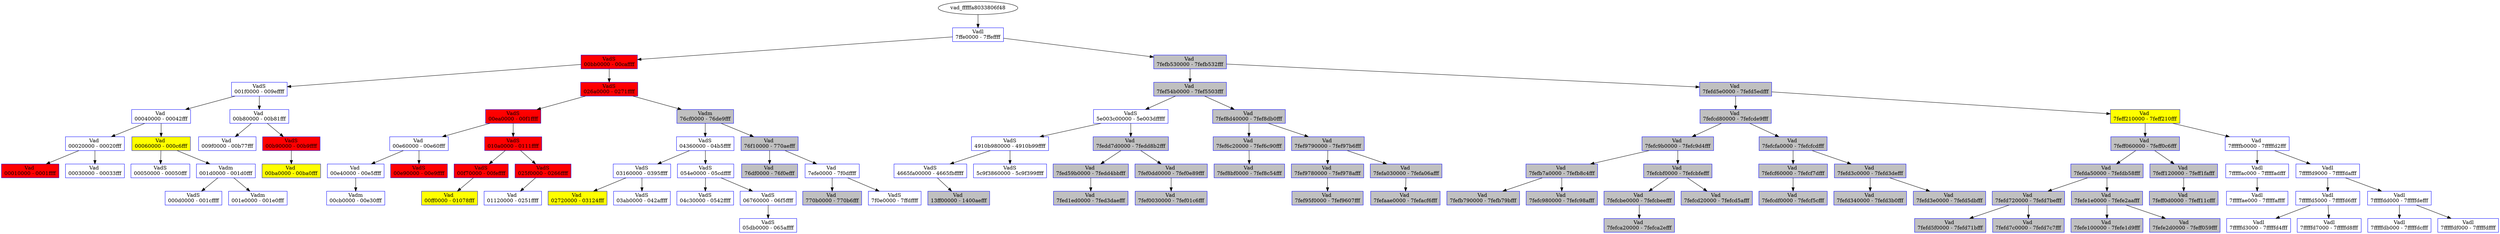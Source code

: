 /* Pid:   4196 */
digraph processtree {
graph [rankdir = "TB"];
vad_fffffa8033806f48 -> vad_fffffa803274c270
vad_fffffa803274c270 [label = "{ Vadl\n7ffe0000 - 7ffeffff }"shape = "record" color = "blue" style = "filled" fillcolor = "white"];
vad_fffffa803274c270 -> vad_fffffa80334b5ab0
vad_fffffa80334b5ab0 [label = "{ VadS\n00bb0000 - 00caffff }"shape = "record" color = "blue" style = "filled" fillcolor = "red"];
vad_fffffa80334b5ab0 -> vad_fffffa80334b5530
vad_fffffa80334b5530 [label = "{ VadS\n001f0000 - 009effff }"shape = "record" color = "blue" style = "filled" fillcolor = "white"];
vad_fffffa80334b5530 -> vad_fffffa803375a7d0
vad_fffffa803375a7d0 [label = "{ Vad \n00040000 - 00042fff }"shape = "record" color = "blue" style = "filled" fillcolor = "white"];
vad_fffffa803375a7d0 -> vad_fffffa80337af740
vad_fffffa80337af740 [label = "{ Vad \n00020000 - 00020fff }"shape = "record" color = "blue" style = "filled" fillcolor = "white"];
vad_fffffa80337af740 -> vad_fffffa8032721550
vad_fffffa8032721550 [label = "{ Vad \n00010000 - 0001ffff }"shape = "record" color = "blue" style = "filled" fillcolor = "red"];
vad_fffffa80337af740 -> vad_fffffa803378d5a0
vad_fffffa803378d5a0 [label = "{ Vad \n00030000 - 00033fff }"shape = "record" color = "blue" style = "filled" fillcolor = "white"];
vad_fffffa803375a7d0 -> vad_fffffa80333c5c60
vad_fffffa80333c5c60 [label = "{ Vad \n00060000 - 000c6fff }"shape = "record" color = "blue" style = "filled" fillcolor = "yellow"];
vad_fffffa80333c5c60 -> vad_fffffa803375f100
vad_fffffa803375f100 [label = "{ VadS\n00050000 - 00050fff }"shape = "record" color = "blue" style = "filled" fillcolor = "white"];
vad_fffffa80333c5c60 -> vad_fffffa803375f850
vad_fffffa803375f850 [label = "{ Vadm\n001d0000 - 001d0fff }"shape = "record" color = "blue" style = "filled" fillcolor = "white"];
vad_fffffa803375f850 -> vad_fffffa80337d3b80
vad_fffffa80337d3b80 [label = "{ VadS\n000d0000 - 001cffff }"shape = "record" color = "blue" style = "filled" fillcolor = "white"];
vad_fffffa803375f850 -> vad_fffffa8032a5da30
vad_fffffa8032a5da30 [label = "{ Vadm\n001e0000 - 001e0fff }"shape = "record" color = "blue" style = "filled" fillcolor = "white"];
vad_fffffa80334b5530 -> vad_fffffa80338080d0
vad_fffffa80338080d0 [label = "{ Vad \n00b80000 - 00b81fff }"shape = "record" color = "blue" style = "filled" fillcolor = "white"];
vad_fffffa80338080d0 -> vad_fffffa80326a16e0
vad_fffffa80326a16e0 [label = "{ Vad \n009f0000 - 00b77fff }"shape = "record" color = "blue" style = "filled" fillcolor = "white"];
vad_fffffa80338080d0 -> vad_fffffa803378d790
vad_fffffa803378d790 [label = "{ VadS\n00b90000 - 00b9ffff }"shape = "record" color = "blue" style = "filled" fillcolor = "red"];
vad_fffffa803378d790 -> vad_fffffa803382eb00
vad_fffffa803382eb00 [label = "{ Vad \n00ba0000 - 00ba0fff }"shape = "record" color = "blue" style = "filled" fillcolor = "yellow"];
vad_fffffa80334b5ab0 -> vad_fffffa8032d61aa0
vad_fffffa8032d61aa0 [label = "{ VadS\n026a0000 - 0271ffff }"shape = "record" color = "blue" style = "filled" fillcolor = "red"];
vad_fffffa8032d61aa0 -> vad_fffffa80334b40a0
vad_fffffa80334b40a0 [label = "{ VadS\n00ea0000 - 00f1ffff }"shape = "record" color = "blue" style = "filled" fillcolor = "red"];
vad_fffffa80334b40a0 -> vad_fffffa80337af0b0
vad_fffffa80337af0b0 [label = "{ Vad \n00e60000 - 00e60fff }"shape = "record" color = "blue" style = "filled" fillcolor = "white"];
vad_fffffa80337af0b0 -> vad_fffffa803382e530
vad_fffffa803382e530 [label = "{ Vad \n00e40000 - 00e5ffff }"shape = "record" color = "blue" style = "filled" fillcolor = "white"];
vad_fffffa803382e530 -> vad_fffffa80337b1cf0
vad_fffffa80337b1cf0 [label = "{ Vadm\n00cb0000 - 00e30fff }"shape = "record" color = "blue" style = "filled" fillcolor = "white"];
vad_fffffa80337af0b0 -> vad_fffffa8032776f30
vad_fffffa8032776f30 [label = "{ VadS\n00e90000 - 00e9ffff }"shape = "record" color = "blue" style = "filled" fillcolor = "red"];
vad_fffffa80334b40a0 -> vad_fffffa80337bcda0
vad_fffffa80337bcda0 [label = "{ VadS\n010a0000 - 0111ffff }"shape = "record" color = "blue" style = "filled" fillcolor = "red"];
vad_fffffa80337bcda0 -> vad_fffffa80327757f0
vad_fffffa80327757f0 [label = "{ VadS\n00f70000 - 00feffff }"shape = "record" color = "blue" style = "filled" fillcolor = "red"];
vad_fffffa80327757f0 -> vad_fffffa803382e4a0
vad_fffffa803382e4a0 [label = "{ Vad \n00ff0000 - 01078fff }"shape = "record" color = "blue" style = "filled" fillcolor = "yellow"];
vad_fffffa80337bcda0 -> vad_fffffa803275d0d0
vad_fffffa803275d0d0 [label = "{ VadS\n025f0000 - 0266ffff }"shape = "record" color = "blue" style = "filled" fillcolor = "red"];
vad_fffffa803275d0d0 -> vad_fffffa80337903f0
vad_fffffa80337903f0 [label = "{ Vad \n01120000 - 0251ffff }"shape = "record" color = "blue" style = "filled" fillcolor = "white"];
vad_fffffa8032d61aa0 -> vad_fffffa8032a5dad0
vad_fffffa8032a5dad0 [label = "{ Vadm\n76cf0000 - 76de9fff }"shape = "record" color = "blue" style = "filled" fillcolor = "gray"];
vad_fffffa8032a5dad0 -> vad_fffffa8033359710
vad_fffffa8033359710 [label = "{ VadS\n04360000 - 04b5ffff }"shape = "record" color = "blue" style = "filled" fillcolor = "white"];
vad_fffffa8033359710 -> vad_fffffa8033359570
vad_fffffa8033359570 [label = "{ VadS\n03160000 - 0395ffff }"shape = "record" color = "blue" style = "filled" fillcolor = "white"];
vad_fffffa8033359570 -> vad_fffffa803369d010
vad_fffffa803369d010 [label = "{ Vad \n02720000 - 03124fff }"shape = "record" color = "blue" style = "filled" fillcolor = "yellow"];
vad_fffffa8033359570 -> vad_fffffa8031e44950
vad_fffffa8031e44950 [label = "{ VadS\n03ab0000 - 042affff }"shape = "record" color = "blue" style = "filled" fillcolor = "white"];
vad_fffffa8033359710 -> vad_fffffa80333981d0
vad_fffffa80333981d0 [label = "{ VadS\n054e0000 - 05cdffff }"shape = "record" color = "blue" style = "filled" fillcolor = "white"];
vad_fffffa80333981d0 -> vad_fffffa8032775520
vad_fffffa8032775520 [label = "{ VadS\n04c30000 - 0542ffff }"shape = "record" color = "blue" style = "filled" fillcolor = "white"];
vad_fffffa80333981d0 -> vad_fffffa803312f960
vad_fffffa803312f960 [label = "{ VadS\n06760000 - 06f5ffff }"shape = "record" color = "blue" style = "filled" fillcolor = "white"];
vad_fffffa803312f960 -> vad_fffffa803244d1e0
vad_fffffa803244d1e0 [label = "{ VadS\n05db0000 - 065affff }"shape = "record" color = "blue" style = "filled" fillcolor = "white"];
vad_fffffa8032a5dad0 -> vad_fffffa8032753c30
vad_fffffa8032753c30 [label = "{ Vad \n76f10000 - 770aefff }"shape = "record" color = "blue" style = "filled" fillcolor = "gray"];
vad_fffffa8032753c30 -> vad_fffffa8032554b40
vad_fffffa8032554b40 [label = "{ Vad \n76df0000 - 76f0efff }"shape = "record" color = "blue" style = "filled" fillcolor = "gray"];
vad_fffffa8032753c30 -> vad_fffffa8033828d40
vad_fffffa8033828d40 [label = "{ Vad \n7efe0000 - 7f0dffff }"shape = "record" color = "blue" style = "filled" fillcolor = "white"];
vad_fffffa8033828d40 -> vad_fffffa803382ef80
vad_fffffa803382ef80 [label = "{ Vad \n770b0000 - 770b6fff }"shape = "record" color = "blue" style = "filled" fillcolor = "gray"];
vad_fffffa8033828d40 -> vad_fffffa80337b1760
vad_fffffa80337b1760 [label = "{ VadS\n7f0e0000 - 7ffdffff }"shape = "record" color = "blue" style = "filled" fillcolor = "white"];
vad_fffffa803274c270 -> vad_fffffa803274ce60
vad_fffffa803274ce60 [label = "{ Vad \n7fefb530000 - 7fefb532fff }"shape = "record" color = "blue" style = "filled" fillcolor = "gray"];
vad_fffffa803274ce60 -> vad_fffffa803382eef0
vad_fffffa803382eef0 [label = "{ Vad \n7fef54b0000 - 7fef5503fff }"shape = "record" color = "blue" style = "filled" fillcolor = "gray"];
vad_fffffa803382eef0 -> vad_fffffa8033662810
vad_fffffa8033662810 [label = "{ VadS\n5e003c00000 - 5e003dfffff }"shape = "record" color = "blue" style = "filled" fillcolor = "white"];
vad_fffffa8033662810 -> vad_fffffa8033376180
vad_fffffa8033376180 [label = "{ VadS\n4910b980000 - 4910b99ffff }"shape = "record" color = "blue" style = "filled" fillcolor = "white"];
vad_fffffa8033376180 -> vad_fffffa803334a310
vad_fffffa803334a310 [label = "{ VadS\n4665fa00000 - 4665fbfffff }"shape = "record" color = "blue" style = "filled" fillcolor = "white"];
vad_fffffa803334a310 -> vad_fffffa8031740ae0
vad_fffffa8031740ae0 [label = "{ Vad \n13ff00000 - 1400aefff }"shape = "record" color = "blue" style = "filled" fillcolor = "gray"];
vad_fffffa8033376180 -> vad_fffffa803380c8b0
vad_fffffa803380c8b0 [label = "{ VadS\n5c9f3860000 - 5c9f399ffff }"shape = "record" color = "blue" style = "filled" fillcolor = "white"];
vad_fffffa8033662810 -> vad_fffffa80337af7d0
vad_fffffa80337af7d0 [label = "{ Vad \n7fedd7d0000 - 7fedd8b2fff }"shape = "record" color = "blue" style = "filled" fillcolor = "gray"];
vad_fffffa80337af7d0 -> vad_fffffa803274ccb0
vad_fffffa803274ccb0 [label = "{ Vad \n7fed59b0000 - 7fedd4bbfff }"shape = "record" color = "blue" style = "filled" fillcolor = "gray"];
vad_fffffa803274ccb0 -> vad_fffffa80327307f0
vad_fffffa80327307f0 [label = "{ Vad \n7fed1ed0000 - 7fed3daefff }"shape = "record" color = "blue" style = "filled" fillcolor = "gray"];
vad_fffffa80337af7d0 -> vad_fffffa80334f00e0
vad_fffffa80334f00e0 [label = "{ Vad \n7fef0dd0000 - 7fef0e89fff }"shape = "record" color = "blue" style = "filled" fillcolor = "gray"];
vad_fffffa80334f00e0 -> vad_fffffa803382ee60
vad_fffffa803382ee60 [label = "{ Vad \n7fef0030000 - 7fef01c6fff }"shape = "record" color = "blue" style = "filled" fillcolor = "gray"];
vad_fffffa803382eef0 -> vad_fffffa803382ecb0
vad_fffffa803382ecb0 [label = "{ Vad \n7fef8d40000 - 7fef8db0fff }"shape = "record" color = "blue" style = "filled" fillcolor = "gray"];
vad_fffffa803382ecb0 -> vad_fffffa803382edd0
vad_fffffa803382edd0 [label = "{ Vad \n7fef6c20000 - 7fef6c90fff }"shape = "record" color = "blue" style = "filled" fillcolor = "gray"];
vad_fffffa803382edd0 -> vad_fffffa803382ec20
vad_fffffa803382ec20 [label = "{ Vad \n7fef8bf0000 - 7fef8c54fff }"shape = "record" color = "blue" style = "filled" fillcolor = "gray"];
vad_fffffa803382ecb0 -> vad_fffffa8033561110
vad_fffffa8033561110 [label = "{ Vad \n7fef9790000 - 7fef97b6fff }"shape = "record" color = "blue" style = "filled" fillcolor = "gray"];
vad_fffffa8033561110 -> vad_fffffa80334f0af0
vad_fffffa80334f0af0 [label = "{ Vad \n7fef9780000 - 7fef978afff }"shape = "record" color = "blue" style = "filled" fillcolor = "gray"];
vad_fffffa80334f0af0 -> vad_fffffa803382eb90
vad_fffffa803382eb90 [label = "{ Vad \n7fef95f0000 - 7fef9607fff }"shape = "record" color = "blue" style = "filled" fillcolor = "gray"];
vad_fffffa8033561110 -> vad_fffffa80334f0940
vad_fffffa80334f0940 [label = "{ Vad \n7fefa030000 - 7fefa06afff }"shape = "record" color = "blue" style = "filled" fillcolor = "gray"];
vad_fffffa80334f0940 -> vad_fffffa80327237b0
vad_fffffa80327237b0 [label = "{ Vad \n7fefaae0000 - 7fefacf6fff }"shape = "record" color = "blue" style = "filled" fillcolor = "gray"];
vad_fffffa803274ce60 -> vad_fffffa803274cc20
vad_fffffa803274cc20 [label = "{ Vad \n7fefd5e0000 - 7fefd5edfff }"shape = "record" color = "blue" style = "filled" fillcolor = "gray"];
vad_fffffa803274cc20 -> vad_fffffa8032d4e250
vad_fffffa8032d4e250 [label = "{ Vad \n7fefcd80000 - 7fefcde9fff }"shape = "record" color = "blue" style = "filled" fillcolor = "gray"];
vad_fffffa8032d4e250 -> vad_fffffa80334f0820
vad_fffffa80334f0820 [label = "{ Vad \n7fefc9b0000 - 7fefc9d4fff }"shape = "record" color = "blue" style = "filled" fillcolor = "gray"];
vad_fffffa80334f0820 -> vad_fffffa803382ed40
vad_fffffa803382ed40 [label = "{ Vad \n7fefb7a0000 - 7fefb8c4fff }"shape = "record" color = "blue" style = "filled" fillcolor = "gray"];
vad_fffffa803382ed40 -> vad_fffffa803274cf80
vad_fffffa803274cf80 [label = "{ Vad \n7fefb790000 - 7fefb79bfff }"shape = "record" color = "blue" style = "filled" fillcolor = "gray"];
vad_fffffa803382ed40 -> vad_fffffa80334f08b0
vad_fffffa80334f08b0 [label = "{ Vad \n7fefc980000 - 7fefc98afff }"shape = "record" color = "blue" style = "filled" fillcolor = "gray"];
vad_fffffa80334f0820 -> vad_fffffa80334f0700
vad_fffffa80334f0700 [label = "{ Vad \n7fefcbf0000 - 7fefcbfefff }"shape = "record" color = "blue" style = "filled" fillcolor = "gray"];
vad_fffffa80334f0700 -> vad_fffffa80334f0550
vad_fffffa80334f0550 [label = "{ Vad \n7fefcbe0000 - 7fefcbeefff }"shape = "record" color = "blue" style = "filled" fillcolor = "gray"];
vad_fffffa80334f0550 -> vad_fffffa803369d390
vad_fffffa803369d390 [label = "{ Vad \n7fefca20000 - 7fefca2efff }"shape = "record" color = "blue" style = "filled" fillcolor = "gray"];
vad_fffffa80334f0700 -> vad_fffffa80334f0670
vad_fffffa80334f0670 [label = "{ Vad \n7fefcd20000 - 7fefcd5afff }"shape = "record" color = "blue" style = "filled" fillcolor = "gray"];
vad_fffffa8032d4e250 -> vad_fffffa8033820ef0
vad_fffffa8033820ef0 [label = "{ Vad \n7fefcfa0000 - 7fefcfcdfff }"shape = "record" color = "blue" style = "filled" fillcolor = "gray"];
vad_fffffa8033820ef0 -> vad_fffffa80334f0790
vad_fffffa80334f0790 [label = "{ Vad \n7fefcf60000 - 7fefcf7dfff }"shape = "record" color = "blue" style = "filled" fillcolor = "gray"];
vad_fffffa80334f0790 -> vad_fffffa80334f05e0
vad_fffffa80334f05e0 [label = "{ Vad \n7fefcdf0000 - 7fefcf5cfff }"shape = "record" color = "blue" style = "filled" fillcolor = "gray"];
vad_fffffa8033820ef0 -> vad_fffffa803378f2e0
vad_fffffa803378f2e0 [label = "{ Vad \n7fefd3c0000 - 7fefd3defff }"shape = "record" color = "blue" style = "filled" fillcolor = "gray"];
vad_fffffa803378f2e0 -> vad_fffffa803270f010
vad_fffffa803270f010 [label = "{ Vad \n7fefd340000 - 7fefd3b0fff }"shape = "record" color = "blue" style = "filled" fillcolor = "gray"];
vad_fffffa803378f2e0 -> vad_fffffa80334f09d0
vad_fffffa80334f09d0 [label = "{ Vad \n7fefd3e0000 - 7fefd5dbfff }"shape = "record" color = "blue" style = "filled" fillcolor = "gray"];
vad_fffffa803274cc20 -> vad_fffffa8033805460
vad_fffffa8033805460 [label = "{ Vad \n7feff210000 - 7feff210fff }"shape = "record" color = "blue" style = "filled" fillcolor = "yellow"];
vad_fffffa8033805460 -> vad_fffffa803274cd40
vad_fffffa803274cd40 [label = "{ Vad \n7feff060000 - 7feff0c6fff }"shape = "record" color = "blue" style = "filled" fillcolor = "gray"];
vad_fffffa803274cd40 -> vad_fffffa8033820e60
vad_fffffa8033820e60 [label = "{ Vad \n7fefda50000 - 7fefdb58fff }"shape = "record" color = "blue" style = "filled" fillcolor = "gray"];
vad_fffffa8033820e60 -> vad_fffffa803274cef0
vad_fffffa803274cef0 [label = "{ Vad \n7fefd720000 - 7fefd7befff }"shape = "record" color = "blue" style = "filled" fillcolor = "gray"];
vad_fffffa803274cef0 -> vad_fffffa803378f370
vad_fffffa803378f370 [label = "{ Vad \n7fefd5f0000 - 7fefd71bfff }"shape = "record" color = "blue" style = "filled" fillcolor = "gray"];
vad_fffffa803274cef0 -> vad_fffffa80335611a0
vad_fffffa80335611a0 [label = "{ Vad \n7fefd7c0000 - 7fefd7c7fff }"shape = "record" color = "blue" style = "filled" fillcolor = "gray"];
vad_fffffa8033820e60 -> vad_fffffa8033820f80
vad_fffffa8033820f80 [label = "{ Vad \n7fefe1e0000 - 7fefe2aafff }"shape = "record" color = "blue" style = "filled" fillcolor = "gray"];
vad_fffffa8033820f80 -> vad_fffffa80334f0a60
vad_fffffa80334f0a60 [label = "{ Vad \n7fefe100000 - 7fefe1d9fff }"shape = "record" color = "blue" style = "filled" fillcolor = "gray"];
vad_fffffa8033820f80 -> vad_fffffa8032730010
vad_fffffa8032730010 [label = "{ Vad \n7fefe2d0000 - 7feff059fff }"shape = "record" color = "blue" style = "filled" fillcolor = "gray"];
vad_fffffa803274cd40 -> vad_fffffa803274cdd0
vad_fffffa803274cdd0 [label = "{ Vad \n7feff120000 - 7feff1fafff }"shape = "record" color = "blue" style = "filled" fillcolor = "gray"];
vad_fffffa803274cdd0 -> vad_fffffa8033561640
vad_fffffa8033561640 [label = "{ Vad \n7feff0d0000 - 7feff11cfff }"shape = "record" color = "blue" style = "filled" fillcolor = "gray"];
vad_fffffa8033805460 -> vad_fffffa80338053d0
vad_fffffa80338053d0 [label = "{ Vad \n7fffffb0000 - 7fffffd2fff }"shape = "record" color = "blue" style = "filled" fillcolor = "white"];
vad_fffffa80338053d0 -> vad_fffffa803164c980
vad_fffffa803164c980 [label = "{ Vadl\n7fffffac000 - 7fffffadfff }"shape = "record" color = "blue" style = "filled" fillcolor = "white"];
vad_fffffa803164c980 -> vad_fffffa80325baf70
vad_fffffa80325baf70 [label = "{ Vadl\n7fffffae000 - 7fffffaffff }"shape = "record" color = "blue" style = "filled" fillcolor = "white"];
vad_fffffa80338053d0 -> vad_fffffa80337bd630
vad_fffffa80337bd630 [label = "{ Vadl\n7fffffd9000 - 7fffffdafff }"shape = "record" color = "blue" style = "filled" fillcolor = "white"];
vad_fffffa80337bd630 -> vad_fffffa80337bd400
vad_fffffa80337bd400 [label = "{ Vadl\n7fffffd5000 - 7fffffd6fff }"shape = "record" color = "blue" style = "filled" fillcolor = "white"];
vad_fffffa80337bd400 -> vad_fffffa8032a0c8e0
vad_fffffa8032a0c8e0 [label = "{ Vadl\n7fffffd3000 - 7fffffd4fff }"shape = "record" color = "blue" style = "filled" fillcolor = "white"];
vad_fffffa80337bd400 -> vad_fffffa80337bd4a0
vad_fffffa80337bd4a0 [label = "{ Vadl\n7fffffd7000 - 7fffffd8fff }"shape = "record" color = "blue" style = "filled" fillcolor = "white"];
vad_fffffa80337bd630 -> vad_fffffa80337b1940
vad_fffffa80337b1940 [label = "{ Vadl\n7fffffdd000 - 7fffffdefff }"shape = "record" color = "blue" style = "filled" fillcolor = "white"];
vad_fffffa80337b1940 -> vad_fffffa80337bd6d0
vad_fffffa80337bd6d0 [label = "{ Vadl\n7fffffdb000 - 7fffffdcfff }"shape = "record" color = "blue" style = "filled" fillcolor = "white"];
vad_fffffa80337b1940 -> vad_fffffa80337bd770
vad_fffffa80337bd770 [label = "{ Vadl\n7fffffdf000 - 7fffffdffff }"shape = "record" color = "blue" style = "filled" fillcolor = "white"];
}
